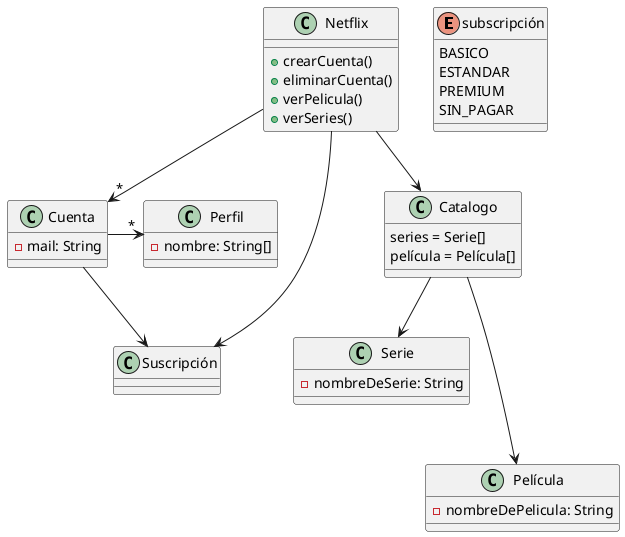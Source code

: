 @startuml
'https://plantuml.com/class-diagram

enum subscripción{
    BASICO
    ESTANDAR
    PREMIUM
    SIN_PAGAR
}
class Netflix{
    +crearCuenta()
    +eliminarCuenta()
    +verPelicula()
    +verSeries()
}
class Cuenta{
    -mail: String

}

class Perfil{
    -nombre: String[]
}
class Catalogo{
    series = Serie[]
    película = Película[]
}
class Serie{
    -nombreDeSerie: String
}
class Película{
    -nombreDePelicula: String
}
Netflix --> "*" Cuenta
Cuenta --> Suscripción
Cuenta -> "*" Perfil
Netflix --> Catalogo
Catalogo ---> Película
Catalogo --> Serie
Netflix --> Suscripción


@enduml